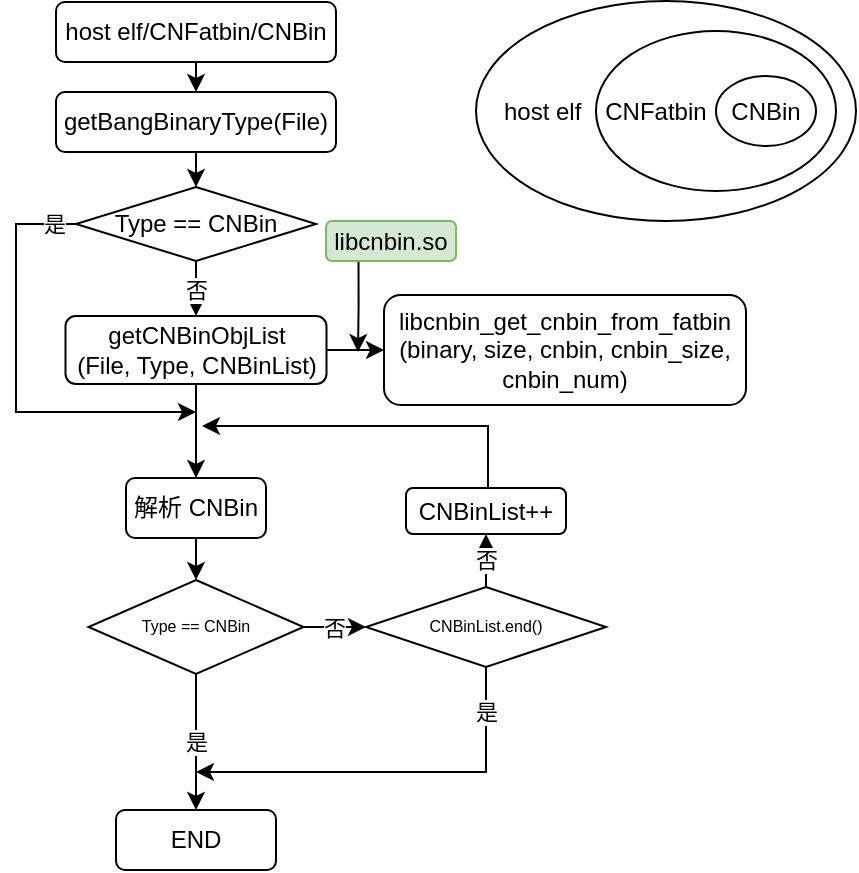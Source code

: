 <mxfile version="21.2.9" type="github">
  <diagram id="C5RBs43oDa-KdzZeNtuy" name="Page-1">
    <mxGraphModel dx="939" dy="534" grid="1" gridSize="10" guides="1" tooltips="1" connect="1" arrows="1" fold="1" page="1" pageScale="1" pageWidth="827" pageHeight="1169" math="0" shadow="0">
      <root>
        <mxCell id="WIyWlLk6GJQsqaUBKTNV-0" />
        <mxCell id="WIyWlLk6GJQsqaUBKTNV-1" parent="WIyWlLk6GJQsqaUBKTNV-0" />
        <mxCell id="PxBTi3a1vnqMR4mRrFUP-6" style="edgeStyle=orthogonalEdgeStyle;rounded=0;orthogonalLoop=1;jettySize=auto;html=1;exitX=0.5;exitY=1;exitDx=0;exitDy=0;entryX=0.5;entryY=0;entryDx=0;entryDy=0;" edge="1" parent="WIyWlLk6GJQsqaUBKTNV-1" source="qacluNLZtoz8h89RVZuf-1" target="PxBTi3a1vnqMR4mRrFUP-4">
          <mxGeometry relative="1" as="geometry" />
        </mxCell>
        <mxCell id="qacluNLZtoz8h89RVZuf-1" value="host elf/CNFatbin/CNBin" style="rounded=1;whiteSpace=wrap;html=1;fontSize=12;glass=0;strokeWidth=1;shadow=0;" parent="WIyWlLk6GJQsqaUBKTNV-1" vertex="1">
          <mxGeometry x="170" y="265" width="140" height="30" as="geometry" />
        </mxCell>
        <mxCell id="qacluNLZtoz8h89RVZuf-32" style="edgeStyle=orthogonalEdgeStyle;rounded=0;orthogonalLoop=1;jettySize=auto;html=1;exitX=0.5;exitY=1;exitDx=0;exitDy=0;entryX=0.5;entryY=0;entryDx=0;entryDy=0;" parent="WIyWlLk6GJQsqaUBKTNV-1" source="qacluNLZtoz8h89RVZuf-8" target="qacluNLZtoz8h89RVZuf-20" edge="1">
          <mxGeometry relative="1" as="geometry" />
        </mxCell>
        <mxCell id="qacluNLZtoz8h89RVZuf-8" value="解析 CNBin" style="rounded=1;whiteSpace=wrap;html=1;fontSize=12;glass=0;strokeWidth=1;shadow=0;" parent="WIyWlLk6GJQsqaUBKTNV-1" vertex="1">
          <mxGeometry x="205" y="503" width="70" height="30" as="geometry" />
        </mxCell>
        <mxCell id="qacluNLZtoz8h89RVZuf-19" value="是" style="edgeStyle=orthogonalEdgeStyle;rounded=0;orthogonalLoop=1;jettySize=auto;html=1;exitX=0.5;exitY=1;exitDx=0;exitDy=0;entryX=0.5;entryY=0;entryDx=0;entryDy=0;" parent="WIyWlLk6GJQsqaUBKTNV-1" source="qacluNLZtoz8h89RVZuf-20" target="qacluNLZtoz8h89RVZuf-23" edge="1">
          <mxGeometry relative="1" as="geometry" />
        </mxCell>
        <mxCell id="PxBTi3a1vnqMR4mRrFUP-19" value="否" style="edgeStyle=orthogonalEdgeStyle;rounded=0;orthogonalLoop=1;jettySize=auto;html=1;exitX=1;exitY=0.5;exitDx=0;exitDy=0;entryX=0;entryY=0.5;entryDx=0;entryDy=0;" edge="1" parent="WIyWlLk6GJQsqaUBKTNV-1" source="qacluNLZtoz8h89RVZuf-20" target="PxBTi3a1vnqMR4mRrFUP-18">
          <mxGeometry relative="1" as="geometry" />
        </mxCell>
        <mxCell id="qacluNLZtoz8h89RVZuf-20" value="&lt;font style=&quot;font-size: 8px;&quot;&gt;Type == CNBin&lt;/font&gt;" style="rhombus;whiteSpace=wrap;html=1;shadow=0;fontFamily=Helvetica;fontSize=12;align=center;strokeWidth=1;spacing=6;spacingTop=-4;" parent="WIyWlLk6GJQsqaUBKTNV-1" vertex="1">
          <mxGeometry x="186.25" y="554" width="107.5" height="47" as="geometry" />
        </mxCell>
        <mxCell id="PxBTi3a1vnqMR4mRrFUP-21" style="edgeStyle=orthogonalEdgeStyle;rounded=0;orthogonalLoop=1;jettySize=auto;html=1;exitX=0.5;exitY=0;exitDx=0;exitDy=0;" edge="1" parent="WIyWlLk6GJQsqaUBKTNV-1">
          <mxGeometry relative="1" as="geometry">
            <mxPoint x="243" y="477" as="targetPoint" />
            <mxPoint x="386" y="508" as="sourcePoint" />
            <Array as="points">
              <mxPoint x="386" y="477" />
            </Array>
          </mxGeometry>
        </mxCell>
        <mxCell id="qacluNLZtoz8h89RVZuf-22" value="CNBinList++" style="rounded=1;whiteSpace=wrap;html=1;fontSize=12;glass=0;strokeWidth=1;shadow=0;" parent="WIyWlLk6GJQsqaUBKTNV-1" vertex="1">
          <mxGeometry x="345" y="508" width="80" height="23" as="geometry" />
        </mxCell>
        <mxCell id="qacluNLZtoz8h89RVZuf-23" value="END" style="rounded=1;whiteSpace=wrap;html=1;fontSize=12;glass=0;strokeWidth=1;shadow=0;" parent="WIyWlLk6GJQsqaUBKTNV-1" vertex="1">
          <mxGeometry x="200" y="669" width="80" height="30" as="geometry" />
        </mxCell>
        <mxCell id="PxBTi3a1vnqMR4mRrFUP-15" style="edgeStyle=orthogonalEdgeStyle;rounded=0;orthogonalLoop=1;jettySize=auto;html=1;exitX=1;exitY=0.5;exitDx=0;exitDy=0;entryX=0;entryY=0.5;entryDx=0;entryDy=0;" edge="1" parent="WIyWlLk6GJQsqaUBKTNV-1" source="qacluNLZtoz8h89RVZuf-11" target="qacluNLZtoz8h89RVZuf-12">
          <mxGeometry relative="1" as="geometry" />
        </mxCell>
        <mxCell id="PxBTi3a1vnqMR4mRrFUP-17" style="edgeStyle=orthogonalEdgeStyle;rounded=0;orthogonalLoop=1;jettySize=auto;html=1;exitX=0.5;exitY=1;exitDx=0;exitDy=0;" edge="1" parent="WIyWlLk6GJQsqaUBKTNV-1" source="qacluNLZtoz8h89RVZuf-11" target="qacluNLZtoz8h89RVZuf-8">
          <mxGeometry relative="1" as="geometry" />
        </mxCell>
        <mxCell id="qacluNLZtoz8h89RVZuf-11" value="getCNBinObjList&lt;br&gt;(File, Type, CNBinList)" style="rounded=1;whiteSpace=wrap;html=1;fontSize=12;glass=0;strokeWidth=1;shadow=0;container=0;" parent="WIyWlLk6GJQsqaUBKTNV-1" vertex="1">
          <mxGeometry x="174.75" y="422" width="130.5" height="34" as="geometry" />
        </mxCell>
        <mxCell id="qacluNLZtoz8h89RVZuf-12" value="libcnbin_get_cnbin_from_fatbin&lt;br&gt;(binary, size, cnbin, cnbin_size, cnbin_num)" style="rounded=1;whiteSpace=wrap;html=1;fontSize=12;glass=0;strokeWidth=1;shadow=0;container=0;" parent="WIyWlLk6GJQsqaUBKTNV-1" vertex="1">
          <mxGeometry x="334" y="411.5" width="181" height="55" as="geometry" />
        </mxCell>
        <mxCell id="PxBTi3a1vnqMR4mRrFUP-26" style="edgeStyle=orthogonalEdgeStyle;rounded=0;orthogonalLoop=1;jettySize=auto;html=1;exitX=0.25;exitY=1;exitDx=0;exitDy=0;" edge="1" parent="WIyWlLk6GJQsqaUBKTNV-1" source="qacluNLZtoz8h89RVZuf-15">
          <mxGeometry relative="1" as="geometry">
            <mxPoint x="321" y="440" as="targetPoint" />
          </mxGeometry>
        </mxCell>
        <mxCell id="qacluNLZtoz8h89RVZuf-15" value="libcnbin.so" style="rounded=1;whiteSpace=wrap;html=1;fontSize=12;glass=0;strokeWidth=1;shadow=0;fillColor=#d5e8d4;strokeColor=#82b366;container=0;" parent="WIyWlLk6GJQsqaUBKTNV-1" vertex="1">
          <mxGeometry x="305" y="374.5" width="65" height="20" as="geometry" />
        </mxCell>
        <mxCell id="PxBTi3a1vnqMR4mRrFUP-1" value="host elf&amp;nbsp; &amp;nbsp; &amp;nbsp; &amp;nbsp; &amp;nbsp; &amp;nbsp; &amp;nbsp; &amp;nbsp; &amp;nbsp; &amp;nbsp; &amp;nbsp; &amp;nbsp; &amp;nbsp; &amp;nbsp; &amp;nbsp; &amp;nbsp; &amp;nbsp; &amp;nbsp; &amp;nbsp;" style="ellipse;whiteSpace=wrap;html=1;" vertex="1" parent="WIyWlLk6GJQsqaUBKTNV-1">
          <mxGeometry x="380" y="264.5" width="190" height="110" as="geometry" />
        </mxCell>
        <mxCell id="PxBTi3a1vnqMR4mRrFUP-2" value="CNFatbin&amp;nbsp; &amp;nbsp; &amp;nbsp; &amp;nbsp; &amp;nbsp; &amp;nbsp; &amp;nbsp; &amp;nbsp; &amp;nbsp;&amp;nbsp;" style="ellipse;whiteSpace=wrap;html=1;" vertex="1" parent="WIyWlLk6GJQsqaUBKTNV-1">
          <mxGeometry x="440" y="279.5" width="120" height="80" as="geometry" />
        </mxCell>
        <mxCell id="PxBTi3a1vnqMR4mRrFUP-3" value="CNBin" style="ellipse;whiteSpace=wrap;html=1;" vertex="1" parent="WIyWlLk6GJQsqaUBKTNV-1">
          <mxGeometry x="500" y="302" width="50" height="35" as="geometry" />
        </mxCell>
        <mxCell id="PxBTi3a1vnqMR4mRrFUP-7" style="edgeStyle=orthogonalEdgeStyle;rounded=0;orthogonalLoop=1;jettySize=auto;html=1;exitX=0.5;exitY=1;exitDx=0;exitDy=0;entryX=0.5;entryY=0;entryDx=0;entryDy=0;" edge="1" parent="WIyWlLk6GJQsqaUBKTNV-1" source="PxBTi3a1vnqMR4mRrFUP-4" target="PxBTi3a1vnqMR4mRrFUP-5">
          <mxGeometry relative="1" as="geometry" />
        </mxCell>
        <mxCell id="PxBTi3a1vnqMR4mRrFUP-4" value="getBangBinaryType(File)" style="rounded=1;whiteSpace=wrap;html=1;fontSize=12;glass=0;strokeWidth=1;shadow=0;" vertex="1" parent="WIyWlLk6GJQsqaUBKTNV-1">
          <mxGeometry x="170" y="310" width="140" height="30" as="geometry" />
        </mxCell>
        <mxCell id="PxBTi3a1vnqMR4mRrFUP-23" value="是" style="edgeStyle=orthogonalEdgeStyle;rounded=0;orthogonalLoop=1;jettySize=auto;html=1;exitX=0;exitY=0.5;exitDx=0;exitDy=0;" edge="1" parent="WIyWlLk6GJQsqaUBKTNV-1" source="PxBTi3a1vnqMR4mRrFUP-5">
          <mxGeometry x="-0.897" relative="1" as="geometry">
            <mxPoint x="240" y="470" as="targetPoint" />
            <Array as="points">
              <mxPoint x="150" y="376" />
              <mxPoint x="150" y="470" />
            </Array>
            <mxPoint as="offset" />
          </mxGeometry>
        </mxCell>
        <mxCell id="PxBTi3a1vnqMR4mRrFUP-24" value="否" style="edgeStyle=orthogonalEdgeStyle;rounded=0;orthogonalLoop=1;jettySize=auto;html=1;exitX=0.5;exitY=1;exitDx=0;exitDy=0;entryX=0.5;entryY=0;entryDx=0;entryDy=0;" edge="1" parent="WIyWlLk6GJQsqaUBKTNV-1" source="PxBTi3a1vnqMR4mRrFUP-5" target="qacluNLZtoz8h89RVZuf-11">
          <mxGeometry relative="1" as="geometry" />
        </mxCell>
        <mxCell id="PxBTi3a1vnqMR4mRrFUP-5" value="Type == CNBin" style="rhombus;whiteSpace=wrap;html=1;" vertex="1" parent="WIyWlLk6GJQsqaUBKTNV-1">
          <mxGeometry x="180" y="357.5" width="120" height="37" as="geometry" />
        </mxCell>
        <mxCell id="PxBTi3a1vnqMR4mRrFUP-20" value="否" style="edgeStyle=orthogonalEdgeStyle;rounded=0;orthogonalLoop=1;jettySize=auto;html=1;exitX=0.5;exitY=0;exitDx=0;exitDy=0;entryX=0.5;entryY=1;entryDx=0;entryDy=0;" edge="1" parent="WIyWlLk6GJQsqaUBKTNV-1" source="PxBTi3a1vnqMR4mRrFUP-18" target="qacluNLZtoz8h89RVZuf-22">
          <mxGeometry relative="1" as="geometry" />
        </mxCell>
        <mxCell id="PxBTi3a1vnqMR4mRrFUP-25" value="是" style="edgeStyle=orthogonalEdgeStyle;rounded=0;orthogonalLoop=1;jettySize=auto;html=1;exitX=0.5;exitY=1;exitDx=0;exitDy=0;" edge="1" parent="WIyWlLk6GJQsqaUBKTNV-1" source="PxBTi3a1vnqMR4mRrFUP-18">
          <mxGeometry x="-0.772" relative="1" as="geometry">
            <mxPoint x="240" y="650" as="targetPoint" />
            <Array as="points">
              <mxPoint x="385" y="650" />
            </Array>
            <mxPoint as="offset" />
          </mxGeometry>
        </mxCell>
        <mxCell id="PxBTi3a1vnqMR4mRrFUP-18" value="&lt;font style=&quot;font-size: 8px;&quot;&gt;CNBinList.end()&lt;/font&gt;" style="rhombus;whiteSpace=wrap;html=1;shadow=0;fontFamily=Helvetica;fontSize=12;align=center;strokeWidth=1;spacing=6;spacingTop=-4;" vertex="1" parent="WIyWlLk6GJQsqaUBKTNV-1">
          <mxGeometry x="325" y="557.5" width="120" height="40" as="geometry" />
        </mxCell>
      </root>
    </mxGraphModel>
  </diagram>
</mxfile>
